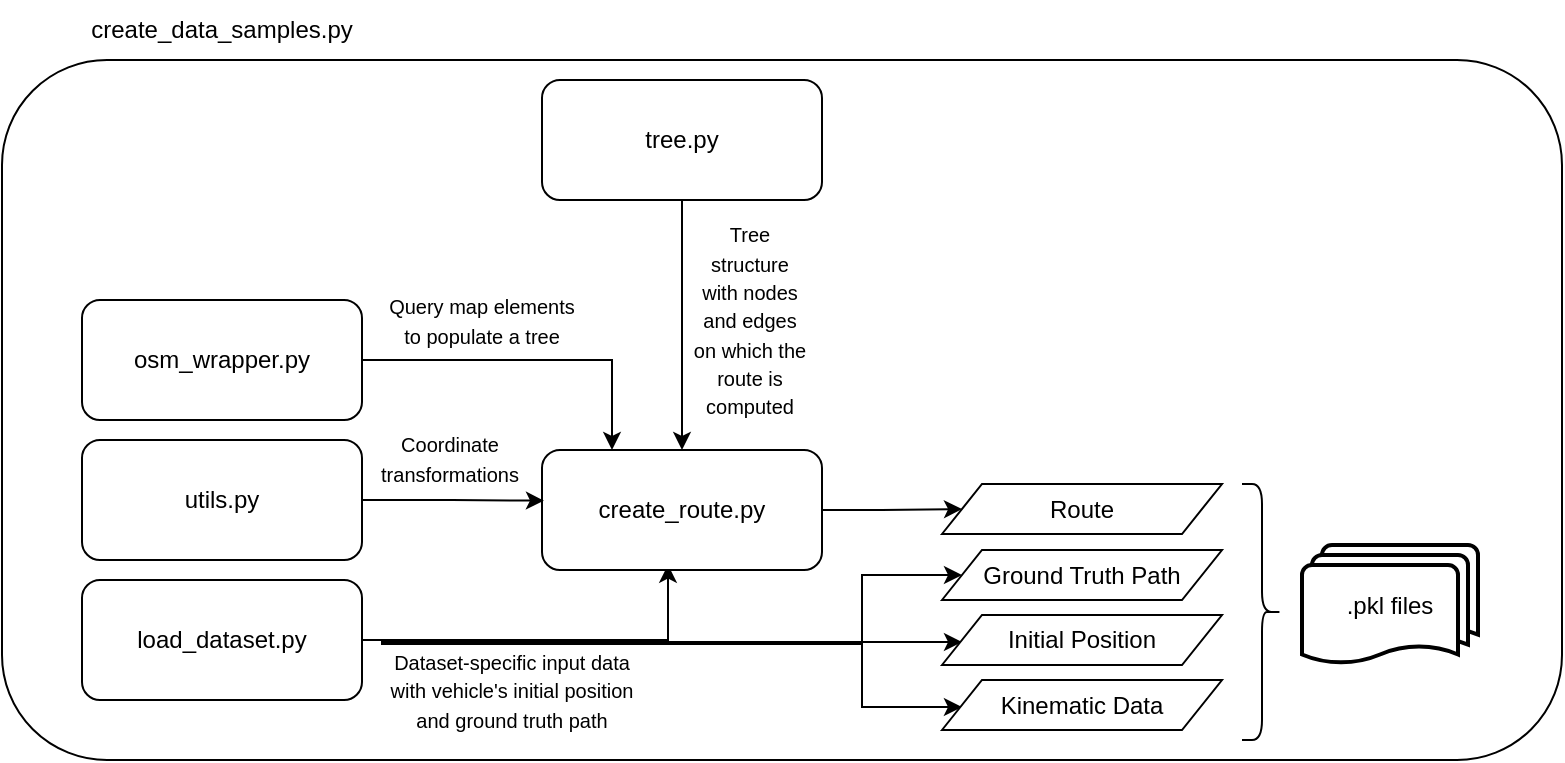 <mxfile version="24.7.17">
  <diagram name="Page-1" id="T3hMFbqNfaf2tJY3szog">
    <mxGraphModel dx="828" dy="467" grid="1" gridSize="10" guides="1" tooltips="1" connect="1" arrows="1" fold="1" page="1" pageScale="1" pageWidth="827" pageHeight="1169" math="0" shadow="0">
      <root>
        <mxCell id="0" />
        <mxCell id="1" parent="0" />
        <mxCell id="Aj1MIc4AFQio_67McnCr-1" value="" style="rounded=1;whiteSpace=wrap;html=1;" vertex="1" parent="1">
          <mxGeometry x="190" y="120" width="780" height="350" as="geometry" />
        </mxCell>
        <mxCell id="Aj1MIc4AFQio_67McnCr-12" style="edgeStyle=orthogonalEdgeStyle;rounded=0;orthogonalLoop=1;jettySize=auto;html=1;entryX=0.25;entryY=0;entryDx=0;entryDy=0;" edge="1" parent="1" source="Aj1MIc4AFQio_67McnCr-2" target="Aj1MIc4AFQio_67McnCr-7">
          <mxGeometry relative="1" as="geometry" />
        </mxCell>
        <mxCell id="Aj1MIc4AFQio_67McnCr-2" value="osm_wrapper.py" style="rounded=1;whiteSpace=wrap;html=1;" vertex="1" parent="1">
          <mxGeometry x="230" y="240" width="140" height="60" as="geometry" />
        </mxCell>
        <mxCell id="Aj1MIc4AFQio_67McnCr-10" style="edgeStyle=orthogonalEdgeStyle;rounded=0;orthogonalLoop=1;jettySize=auto;html=1;entryX=0.45;entryY=0.956;entryDx=0;entryDy=0;entryPerimeter=0;" edge="1" parent="1" source="Aj1MIc4AFQio_67McnCr-3" target="Aj1MIc4AFQio_67McnCr-7">
          <mxGeometry relative="1" as="geometry" />
        </mxCell>
        <mxCell id="Aj1MIc4AFQio_67McnCr-3" value="load_dataset.py" style="rounded=1;whiteSpace=wrap;html=1;" vertex="1" parent="1">
          <mxGeometry x="230" y="380" width="140" height="60" as="geometry" />
        </mxCell>
        <mxCell id="Aj1MIc4AFQio_67McnCr-13" style="edgeStyle=orthogonalEdgeStyle;rounded=0;orthogonalLoop=1;jettySize=auto;html=1;entryX=0.5;entryY=0;entryDx=0;entryDy=0;" edge="1" parent="1" source="Aj1MIc4AFQio_67McnCr-4" target="Aj1MIc4AFQio_67McnCr-7">
          <mxGeometry relative="1" as="geometry">
            <Array as="points" />
          </mxGeometry>
        </mxCell>
        <mxCell id="Aj1MIc4AFQio_67McnCr-4" value="tree.py" style="rounded=1;whiteSpace=wrap;html=1;" vertex="1" parent="1">
          <mxGeometry x="460" y="130" width="140" height="60" as="geometry" />
        </mxCell>
        <mxCell id="Aj1MIc4AFQio_67McnCr-5" value="utils.py" style="rounded=1;whiteSpace=wrap;html=1;" vertex="1" parent="1">
          <mxGeometry x="230" y="310" width="140" height="60" as="geometry" />
        </mxCell>
        <mxCell id="Aj1MIc4AFQio_67McnCr-20" value="" style="edgeStyle=orthogonalEdgeStyle;rounded=0;orthogonalLoop=1;jettySize=auto;html=1;" edge="1" parent="1" source="Aj1MIc4AFQio_67McnCr-7" target="Aj1MIc4AFQio_67McnCr-24">
          <mxGeometry relative="1" as="geometry">
            <mxPoint x="660" y="345" as="targetPoint" />
          </mxGeometry>
        </mxCell>
        <mxCell id="Aj1MIc4AFQio_67McnCr-7" value="create_route.py" style="rounded=1;whiteSpace=wrap;html=1;" vertex="1" parent="1">
          <mxGeometry x="460" y="315" width="140" height="60" as="geometry" />
        </mxCell>
        <mxCell id="Aj1MIc4AFQio_67McnCr-11" style="edgeStyle=orthogonalEdgeStyle;rounded=0;orthogonalLoop=1;jettySize=auto;html=1;entryX=0.007;entryY=0.422;entryDx=0;entryDy=0;entryPerimeter=0;" edge="1" parent="1" source="Aj1MIc4AFQio_67McnCr-5" target="Aj1MIc4AFQio_67McnCr-7">
          <mxGeometry relative="1" as="geometry" />
        </mxCell>
        <mxCell id="Aj1MIc4AFQio_67McnCr-15" value="&lt;font style=&quot;font-size: 10px;&quot;&gt;Tree structure with nodes and edges on which the route is computed&lt;/font&gt;" style="text;html=1;align=center;verticalAlign=middle;whiteSpace=wrap;rounded=0;" vertex="1" parent="1">
          <mxGeometry x="534" y="187.5" width="60" height="125" as="geometry" />
        </mxCell>
        <mxCell id="Aj1MIc4AFQio_67McnCr-16" value="&lt;font style=&quot;font-size: 10px;&quot;&gt;Query map elements to populate a tree&lt;/font&gt;" style="text;html=1;align=center;verticalAlign=middle;whiteSpace=wrap;rounded=0;" vertex="1" parent="1">
          <mxGeometry x="380" y="235" width="100" height="30" as="geometry" />
        </mxCell>
        <mxCell id="Aj1MIc4AFQio_67McnCr-17" value="&lt;font style=&quot;font-size: 10px;&quot;&gt;Coordinate transformations&lt;/font&gt;" style="text;html=1;align=center;verticalAlign=middle;whiteSpace=wrap;rounded=0;" vertex="1" parent="1">
          <mxGeometry x="364" y="304" width="100" height="30" as="geometry" />
        </mxCell>
        <mxCell id="Aj1MIc4AFQio_67McnCr-21" style="edgeStyle=orthogonalEdgeStyle;rounded=0;orthogonalLoop=1;jettySize=auto;html=1;exitX=0;exitY=0;exitDx=0;exitDy=0;entryX=0;entryY=0.5;entryDx=0;entryDy=0;" edge="1" parent="1" target="Aj1MIc4AFQio_67McnCr-26">
          <mxGeometry relative="1" as="geometry">
            <mxPoint x="380" y="410" as="sourcePoint" />
            <mxPoint x="720" y="375" as="targetPoint" />
            <Array as="points">
              <mxPoint x="380" y="411" />
              <mxPoint x="620" y="411" />
              <mxPoint x="620" y="378" />
            </Array>
          </mxGeometry>
        </mxCell>
        <mxCell id="Aj1MIc4AFQio_67McnCr-31" style="edgeStyle=orthogonalEdgeStyle;rounded=0;orthogonalLoop=1;jettySize=auto;html=1;exitX=0;exitY=0;exitDx=0;exitDy=0;" edge="1" parent="1">
          <mxGeometry relative="1" as="geometry">
            <mxPoint x="380" y="411" as="sourcePoint" />
            <mxPoint x="670" y="411" as="targetPoint" />
          </mxGeometry>
        </mxCell>
        <mxCell id="Aj1MIc4AFQio_67McnCr-33" style="edgeStyle=orthogonalEdgeStyle;rounded=0;orthogonalLoop=1;jettySize=auto;html=1;exitX=0;exitY=0;exitDx=0;exitDy=0;" edge="1" parent="1">
          <mxGeometry relative="1" as="geometry">
            <mxPoint x="380" y="411" as="sourcePoint" />
            <mxPoint x="669.973" y="443.533" as="targetPoint" />
            <Array as="points">
              <mxPoint x="380" y="412" />
              <mxPoint x="620" y="412" />
              <mxPoint x="620" y="444" />
            </Array>
          </mxGeometry>
        </mxCell>
        <mxCell id="Aj1MIc4AFQio_67McnCr-18" value="&lt;span style=&quot;font-size: 10px;&quot;&gt;Dataset-specific input data with vehicle&#39;s initial position and ground truth path&lt;/span&gt;" style="text;html=1;align=center;verticalAlign=middle;whiteSpace=wrap;rounded=0;" vertex="1" parent="1">
          <mxGeometry x="380" y="413" width="130" height="44" as="geometry" />
        </mxCell>
        <mxCell id="Aj1MIc4AFQio_67McnCr-24" value="Route" style="shape=parallelogram;perimeter=parallelogramPerimeter;whiteSpace=wrap;html=1;fixedSize=1;rotation=0;" vertex="1" parent="1">
          <mxGeometry x="660" y="332" width="140" height="25" as="geometry" />
        </mxCell>
        <mxCell id="Aj1MIc4AFQio_67McnCr-26" value="Ground Truth Path" style="shape=parallelogram;perimeter=parallelogramPerimeter;whiteSpace=wrap;html=1;fixedSize=1;rotation=0;strokeColor=default;align=center;verticalAlign=middle;fontFamily=Helvetica;fontSize=12;fontColor=default;fillColor=default;" vertex="1" parent="1">
          <mxGeometry x="660" y="365" width="140" height="25" as="geometry" />
        </mxCell>
        <mxCell id="Aj1MIc4AFQio_67McnCr-27" value="Initial Position" style="shape=parallelogram;perimeter=parallelogramPerimeter;whiteSpace=wrap;html=1;fixedSize=1;strokeColor=default;align=center;verticalAlign=middle;fontFamily=Helvetica;fontSize=12;fontColor=default;fillColor=default;" vertex="1" parent="1">
          <mxGeometry x="660" y="397.5" width="140" height="25" as="geometry" />
        </mxCell>
        <mxCell id="Aj1MIc4AFQio_67McnCr-28" value="Kinematic Data" style="shape=parallelogram;perimeter=parallelogramPerimeter;whiteSpace=wrap;html=1;fixedSize=1;rotation=0;strokeColor=default;align=center;verticalAlign=middle;fontFamily=Helvetica;fontSize=12;fontColor=default;fillColor=default;" vertex="1" parent="1">
          <mxGeometry x="660" y="430" width="140" height="25" as="geometry" />
        </mxCell>
        <mxCell id="Aj1MIc4AFQio_67McnCr-34" value="create_data_samples.py" style="text;html=1;align=center;verticalAlign=middle;whiteSpace=wrap;rounded=0;" vertex="1" parent="1">
          <mxGeometry x="270" y="90" width="60" height="30" as="geometry" />
        </mxCell>
        <mxCell id="Aj1MIc4AFQio_67McnCr-36" value="" style="shape=curlyBracket;whiteSpace=wrap;html=1;rounded=1;flipH=1;labelPosition=right;verticalLabelPosition=middle;align=left;verticalAlign=middle;" vertex="1" parent="1">
          <mxGeometry x="810" y="332" width="20" height="128" as="geometry" />
        </mxCell>
        <mxCell id="Aj1MIc4AFQio_67McnCr-38" value=".pkl files" style="strokeWidth=2;html=1;shape=mxgraph.flowchart.multi-document;whiteSpace=wrap;" vertex="1" parent="1">
          <mxGeometry x="840" y="362.5" width="88" height="60" as="geometry" />
        </mxCell>
      </root>
    </mxGraphModel>
  </diagram>
</mxfile>
